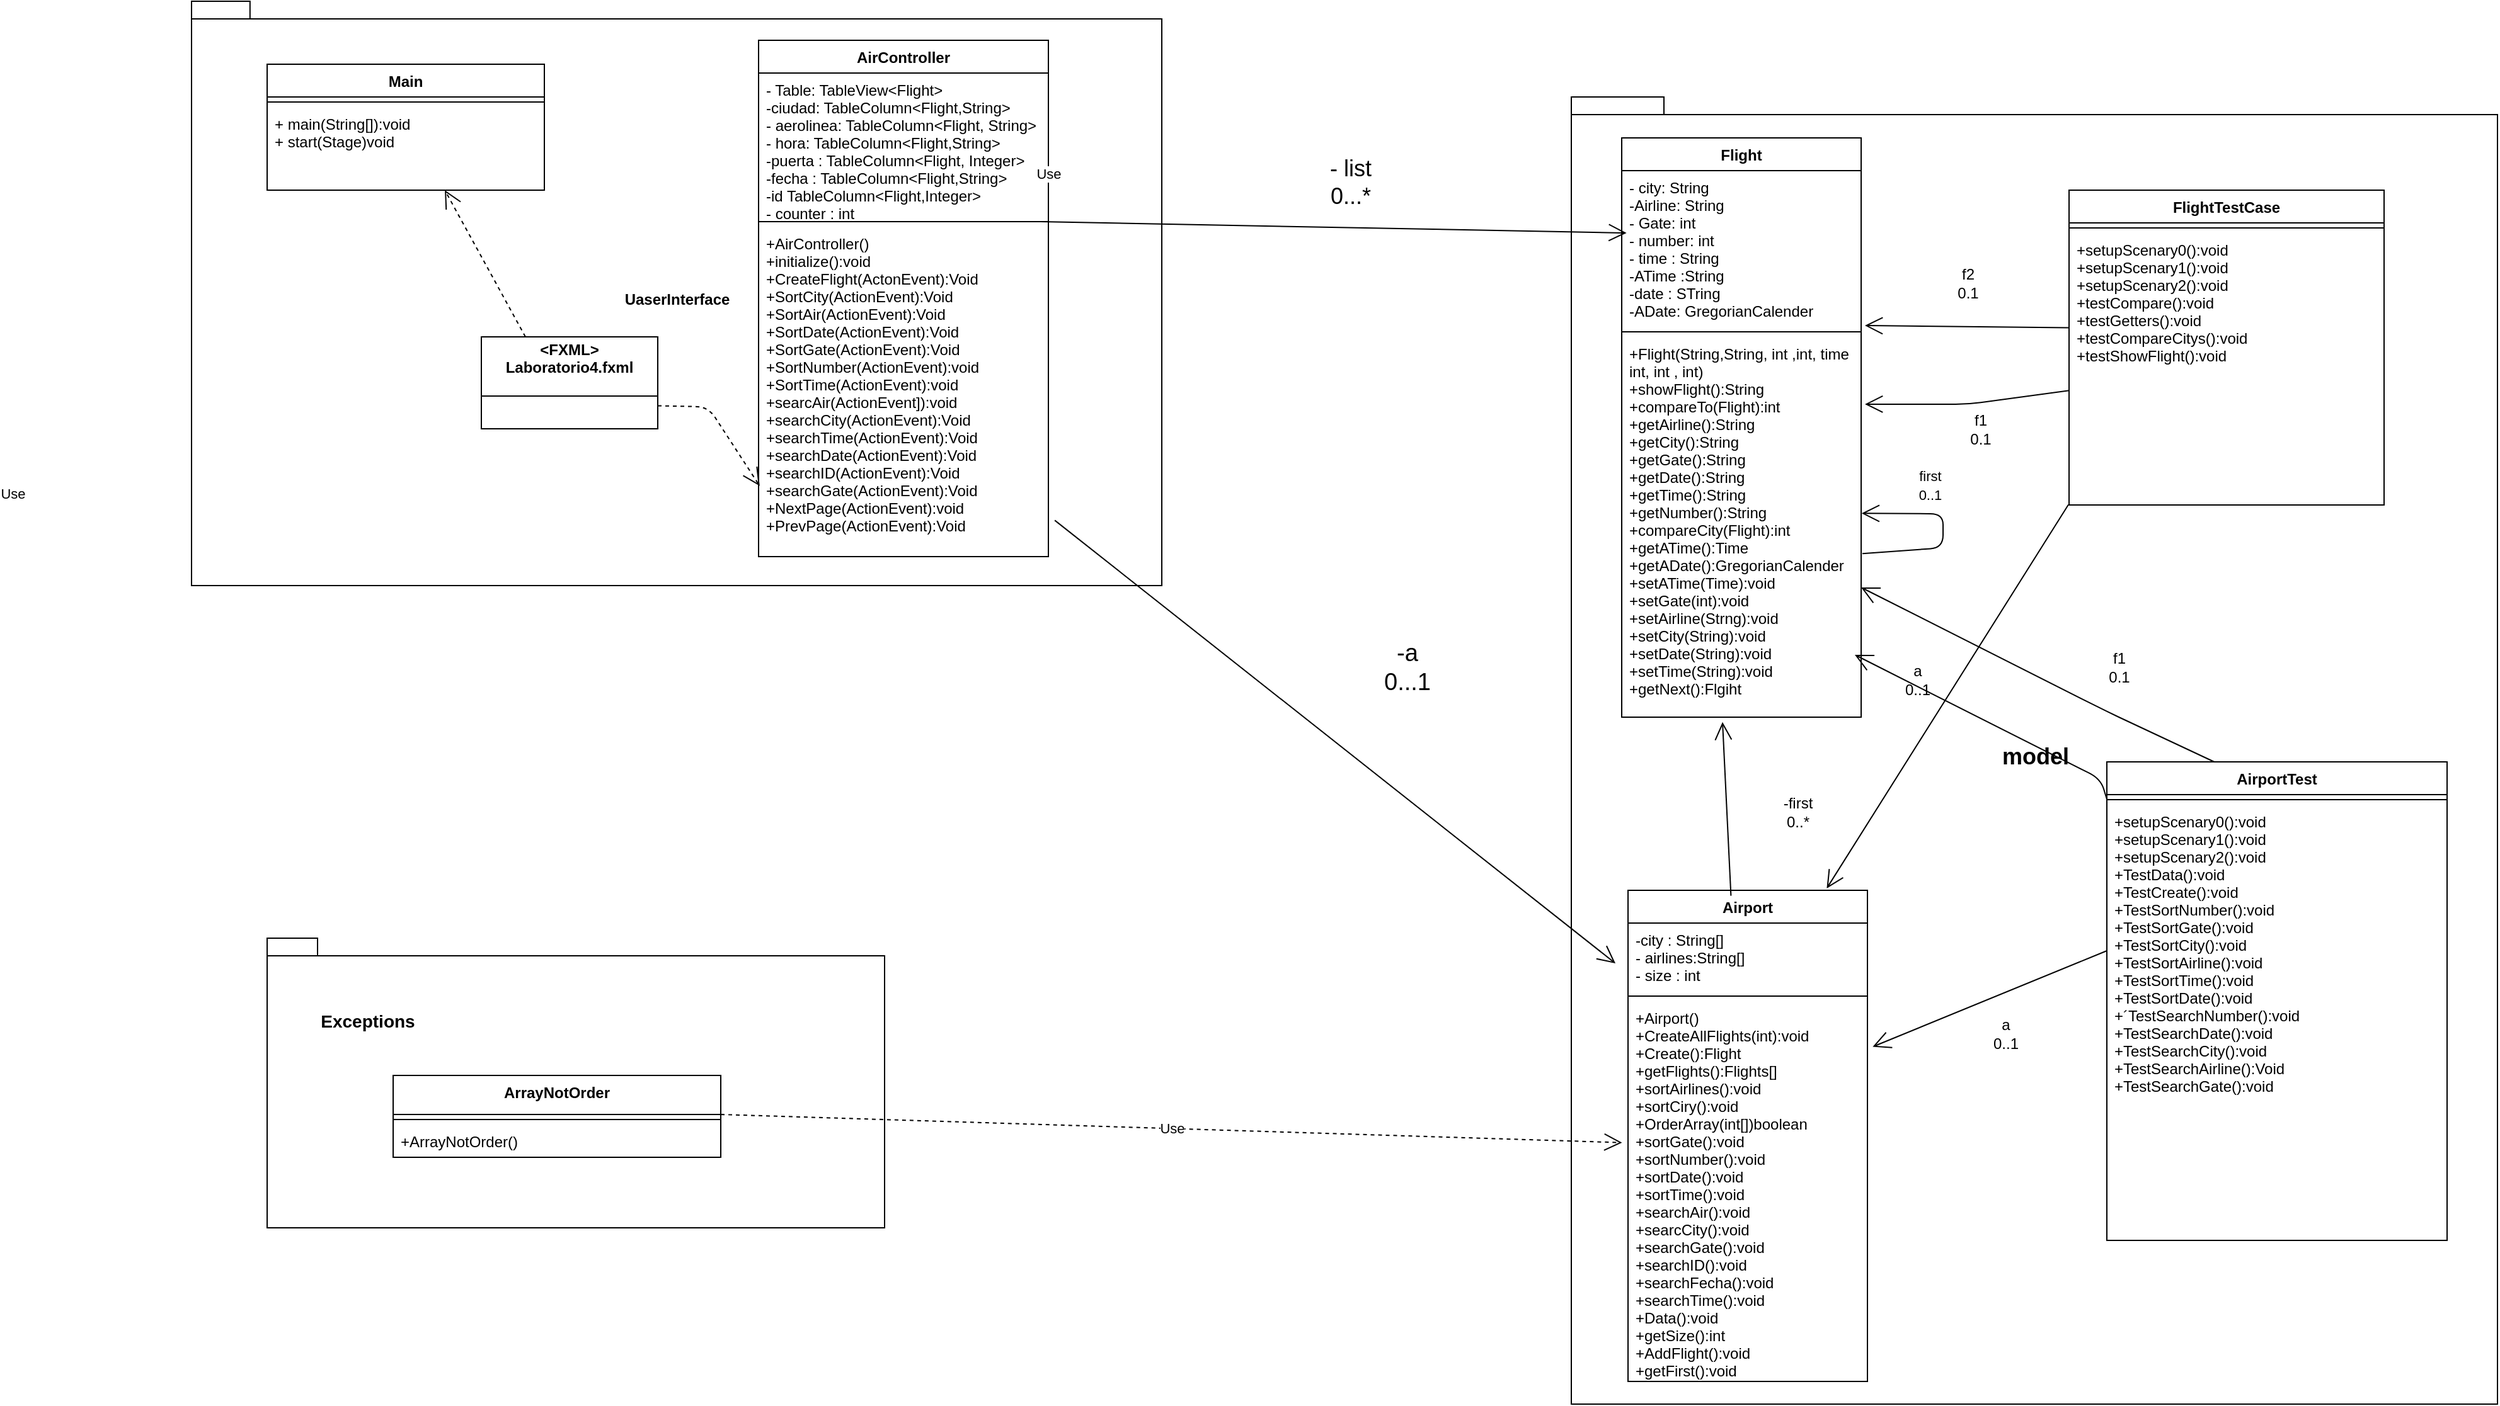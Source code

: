 <mxfile version="10.6.7" type="device"><diagram id="pXlKESK_AugrCbRlmNKC" name="Page-1"><mxGraphModel dx="1906" dy="484" grid="1" gridSize="10" guides="1" tooltips="1" connect="1" arrows="1" fold="1" page="1" pageScale="1" pageWidth="826" pageHeight="1169" math="0" shadow="0"><root><mxCell id="0"/><mxCell id="1" parent="0"/><mxCell id="Qr_05Hp5qxm_Ou_s5x_C-9" value="" style="shape=folder;fontStyle=1;spacingTop=10;tabWidth=40;tabHeight=14;tabPosition=left;html=1;" parent="1" vertex="1"><mxGeometry x="130" y="760" width="490" height="230" as="geometry"/></mxCell><mxCell id="Qr_05Hp5qxm_Ou_s5x_C-3" value="&lt;span style=&quot;font-size: 18px&quot;&gt;model&lt;/span&gt;" style="shape=folder;fontStyle=1;spacingTop=10;tabWidth=40;tabHeight=14;tabPosition=left;html=1;" parent="1" vertex="1"><mxGeometry x="1165" y="92" width="735" height="1038" as="geometry"/></mxCell><mxCell id="GJmYGY8POhVvveNpbq56-24" value="&lt;span&gt;UaserInterface&lt;/span&gt;" style="shape=folder;fontStyle=1;spacingTop=10;tabWidth=40;tabHeight=14;tabPosition=left;html=1;" parent="1" vertex="1"><mxGeometry x="70" y="16" width="770" height="464" as="geometry"/></mxCell><mxCell id="GJmYGY8POhVvveNpbq56-1" value="Main" style="swimlane;fontStyle=1;align=center;verticalAlign=top;childLayout=stackLayout;horizontal=1;startSize=26;horizontalStack=0;resizeParent=1;resizeParentMax=0;resizeLast=0;collapsible=1;marginBottom=0;" parent="1" vertex="1"><mxGeometry x="130" y="66" width="220" height="100" as="geometry"/></mxCell><mxCell id="GJmYGY8POhVvveNpbq56-3" value="" style="line;strokeWidth=1;fillColor=none;align=left;verticalAlign=middle;spacingTop=-1;spacingLeft=3;spacingRight=3;rotatable=0;labelPosition=right;points=[];portConstraint=eastwest;" parent="GJmYGY8POhVvveNpbq56-1" vertex="1"><mxGeometry y="26" width="220" height="8" as="geometry"/></mxCell><mxCell id="GJmYGY8POhVvveNpbq56-4" value="+ main(String[]):void&#10;+ start(Stage)void&#10;" style="text;strokeColor=none;fillColor=none;align=left;verticalAlign=top;spacingLeft=4;spacingRight=4;overflow=hidden;rotatable=0;points=[[0,0.5],[1,0.5]];portConstraint=eastwest;" parent="GJmYGY8POhVvveNpbq56-1" vertex="1"><mxGeometry y="34" width="220" height="66" as="geometry"/></mxCell><mxCell id="GJmYGY8POhVvveNpbq56-5" value="AirController" style="swimlane;fontStyle=1;align=center;verticalAlign=top;childLayout=stackLayout;horizontal=1;startSize=26;horizontalStack=0;resizeParent=1;resizeParentMax=0;resizeLast=0;collapsible=1;marginBottom=0;" parent="1" vertex="1"><mxGeometry x="520" y="47" width="230" height="410" as="geometry"/></mxCell><mxCell id="GJmYGY8POhVvveNpbq56-6" value="- Table: TableView&lt;Flight&gt;&#10;-ciudad: TableColumn&lt;Flight,String&gt;&#10;- aerolinea: TableColumn&lt;Flight, String&gt;&#10;- hora: TableColumn&lt;Flight,String&gt;&#10;-puerta : TableColumn&lt;Flight, Integer&gt;&#10;-fecha : TableColumn&lt;Flight,String&gt;&#10;-id TableColumn&lt;Flight,Integer&gt;&#10;- counter : int&#10;&#10;" style="text;strokeColor=none;fillColor=none;align=left;verticalAlign=top;spacingLeft=4;spacingRight=4;overflow=hidden;rotatable=0;points=[[0,0.5],[1,0.5]];portConstraint=eastwest;" parent="GJmYGY8POhVvveNpbq56-5" vertex="1"><mxGeometry y="26" width="230" height="114" as="geometry"/></mxCell><mxCell id="GJmYGY8POhVvveNpbq56-7" value="" style="line;strokeWidth=1;fillColor=none;align=left;verticalAlign=middle;spacingTop=-1;spacingLeft=3;spacingRight=3;rotatable=0;labelPosition=right;points=[];portConstraint=eastwest;" parent="GJmYGY8POhVvveNpbq56-5" vertex="1"><mxGeometry y="140" width="230" height="8" as="geometry"/></mxCell><mxCell id="GJmYGY8POhVvveNpbq56-8" value="+AirController()&#10;+initialize():void&#10;+CreateFlight(ActonEvent):Void&#10;+SortCity(ActionEvent):Void&#10;+SortAir(ActionEvent):Void&#10;+SortDate(ActionEvent):Void&#10;+SortGate(ActionEvent):Void&#10;+SortNumber(ActionEvent):void&#10;+SortTime(ActionEvent):void&#10;+searcAir(ActionEvent]):void&#10;+searchCity(ActionEvent):Void&#10;+searchTime(ActionEvent):Void&#10;+searchDate(ActionEvent):Void&#10;+searchID(ActionEvent):Void&#10;+searchGate(ActionEvent):Void&#10;+NextPage(ActionEvent):void&#10;+PrevPage(ActionEvent):Void&#10;&#10;&#10;&#10;&#10;&#10;&#10;&#10;&#10;" style="text;strokeColor=none;fillColor=none;align=left;verticalAlign=top;spacingLeft=4;spacingRight=4;overflow=hidden;rotatable=0;points=[[0,0.5],[1,0.5]];portConstraint=eastwest;" parent="GJmYGY8POhVvveNpbq56-5" vertex="1"><mxGeometry y="148" width="230" height="262" as="geometry"/></mxCell><mxCell id="GJmYGY8POhVvveNpbq56-9" value="" style="endArrow=open;endFill=1;endSize=12;html=1;exitX=0.972;exitY=0.507;exitDx=0;exitDy=0;exitPerimeter=0;" parent="1" source="GJmYGY8POhVvveNpbq56-7" edge="1"><mxGeometry width="160" relative="1" as="geometry"><mxPoint x="780" y="220" as="sourcePoint"/><mxPoint x="1208.824" y="200" as="targetPoint"/></mxGeometry></mxCell><mxCell id="GJmYGY8POhVvveNpbq56-10" value="Flight" style="swimlane;fontStyle=1;align=center;verticalAlign=top;childLayout=stackLayout;horizontal=1;startSize=26;horizontalStack=0;resizeParent=1;resizeParentMax=0;resizeLast=0;collapsible=1;marginBottom=0;" parent="1" vertex="1"><mxGeometry x="1205" y="124.5" width="190" height="460" as="geometry"/></mxCell><mxCell id="GJmYGY8POhVvveNpbq56-11" value="- city: String&#10;-Airline: String&#10;- Gate: int&#10;- number: int&#10;- time : String&#10;-ATime :String&#10;-date : STring&#10;-ADate: GregorianCalender&#10;&#10;" style="text;strokeColor=none;fillColor=none;align=left;verticalAlign=top;spacingLeft=4;spacingRight=4;overflow=hidden;rotatable=0;points=[[0,0.5],[1,0.5]];portConstraint=eastwest;" parent="GJmYGY8POhVvveNpbq56-10" vertex="1"><mxGeometry y="26" width="190" height="124" as="geometry"/></mxCell><mxCell id="GJmYGY8POhVvveNpbq56-12" value="" style="line;strokeWidth=1;fillColor=none;align=left;verticalAlign=middle;spacingTop=-1;spacingLeft=3;spacingRight=3;rotatable=0;labelPosition=right;points=[];portConstraint=eastwest;" parent="GJmYGY8POhVvveNpbq56-10" vertex="1"><mxGeometry y="150" width="190" height="8" as="geometry"/></mxCell><mxCell id="GJmYGY8POhVvveNpbq56-13" value="+Flight(String,String, int ,int, time&#10;int, int , int)&#10;+showFlight():String&#10;+compareTo(Flight):int&#10;+getAirline():String&#10;+getCity():String&#10;+getGate():String&#10;+getDate():String&#10;+getTime():String&#10;+getNumber():String&#10;+compareCity(Flight):int&#10;+getATime():Time&#10;+getADate():GregorianCalender&#10;+setATime(Time):void&#10;+setGate(int):void&#10;+setAirline(Strng):void&#10;+setCity(String):void&#10;+setDate(String):void&#10;+setTime(String):void&#10;+getNext():Flgiht&#10;&#10;&#10;" style="text;strokeColor=none;fillColor=none;align=left;verticalAlign=top;spacingLeft=4;spacingRight=4;overflow=hidden;rotatable=0;points=[[0,0.5],[1,0.5]];portConstraint=eastwest;" parent="GJmYGY8POhVvveNpbq56-10" vertex="1"><mxGeometry y="158" width="190" height="302" as="geometry"/></mxCell><mxCell id="SWiuslDJic2HFIslM1-S-1" value="" style="endArrow=open;endFill=1;endSize=12;html=1;exitX=1.005;exitY=0.57;exitDx=0;exitDy=0;exitPerimeter=0;entryX=1.002;entryY=0.464;entryDx=0;entryDy=0;entryPerimeter=0;" parent="GJmYGY8POhVvveNpbq56-10" source="GJmYGY8POhVvveNpbq56-13" target="GJmYGY8POhVvveNpbq56-13" edge="1"><mxGeometry width="160" relative="1" as="geometry"><mxPoint x="185" y="315.5" as="sourcePoint"/><mxPoint x="345" y="315.5" as="targetPoint"/><Array as="points"><mxPoint x="255" y="325.5"/><mxPoint x="255" y="298.5"/></Array></mxGeometry></mxCell><mxCell id="GJmYGY8POhVvveNpbq56-14" value="&lt;div style=&quot;font-size: 18px&quot;&gt;&lt;font style=&quot;font-size: 18px&quot;&gt;- list&lt;/font&gt;&lt;/div&gt;&lt;div style=&quot;font-size: 18px&quot;&gt;&lt;font style=&quot;font-size: 18px&quot;&gt;0...*&lt;/font&gt;&lt;br&gt;&lt;/div&gt;" style="text;html=1;strokeColor=none;fillColor=none;align=center;verticalAlign=middle;whiteSpace=wrap;rounded=0;" parent="1" vertex="1"><mxGeometry x="930" y="130" width="120" height="60" as="geometry"/></mxCell><mxCell id="GJmYGY8POhVvveNpbq56-15" value="Airport" style="swimlane;fontStyle=1;align=center;verticalAlign=top;childLayout=stackLayout;horizontal=1;startSize=26;horizontalStack=0;resizeParent=1;resizeParentMax=0;resizeLast=0;collapsible=1;marginBottom=0;" parent="1" vertex="1"><mxGeometry x="1210" y="722" width="190" height="390" as="geometry"/></mxCell><mxCell id="GJmYGY8POhVvveNpbq56-16" value="-city : String[]&#10;- airlines:String[]&#10;- size : int&#10;" style="text;strokeColor=none;fillColor=none;align=left;verticalAlign=top;spacingLeft=4;spacingRight=4;overflow=hidden;rotatable=0;points=[[0,0.5],[1,0.5]];portConstraint=eastwest;" parent="GJmYGY8POhVvveNpbq56-15" vertex="1"><mxGeometry y="26" width="190" height="54" as="geometry"/></mxCell><mxCell id="GJmYGY8POhVvveNpbq56-17" value="" style="line;strokeWidth=1;fillColor=none;align=left;verticalAlign=middle;spacingTop=-1;spacingLeft=3;spacingRight=3;rotatable=0;labelPosition=right;points=[];portConstraint=eastwest;" parent="GJmYGY8POhVvveNpbq56-15" vertex="1"><mxGeometry y="80" width="190" height="8" as="geometry"/></mxCell><mxCell id="GJmYGY8POhVvveNpbq56-18" value="+Airport()&#10;+CreateAllFlights(int):void&#10;+Create():Flight&#10;+getFlights():Flights[]&#10;+sortAirlines():void&#10;+sortCiry():void&#10;+OrderArray(int[])boolean&#10;+sortGate():void&#10;+sortNumber():void&#10;+sortDate():void&#10;+sortTime():void&#10;+searchAir():void&#10;+searcCity():void&#10;+searchGate():void&#10;+searchID():void&#10;+searchFecha():void&#10;+searchTime():void&#10;+Data():void&#10;+getSize():int&#10;+AddFlight():void&#10;+getFirst():void&#10;&#10;&#10;" style="text;strokeColor=none;fillColor=none;align=left;verticalAlign=top;spacingLeft=4;spacingRight=4;overflow=hidden;rotatable=0;points=[[0,0.5],[1,0.5]];portConstraint=eastwest;" parent="GJmYGY8POhVvveNpbq56-15" vertex="1"><mxGeometry y="88" width="190" height="302" as="geometry"/></mxCell><mxCell id="GJmYGY8POhVvveNpbq56-19" value="" style="endArrow=open;endFill=1;endSize=12;html=1;entryX=0.421;entryY=1.013;entryDx=0;entryDy=0;entryPerimeter=0;exitX=0.43;exitY=0.011;exitDx=0;exitDy=0;exitPerimeter=0;" parent="1" source="GJmYGY8POhVvveNpbq56-15" target="GJmYGY8POhVvveNpbq56-13" edge="1"><mxGeometry width="160" relative="1" as="geometry"><mxPoint x="1240" y="680" as="sourcePoint"/><mxPoint x="1290" y="590" as="targetPoint"/></mxGeometry></mxCell><mxCell id="GJmYGY8POhVvveNpbq56-20" value="&lt;div&gt;-first&lt;/div&gt;&lt;div&gt;0..*&lt;br&gt;&lt;/div&gt;" style="text;html=1;strokeColor=none;fillColor=none;align=center;verticalAlign=middle;whiteSpace=wrap;rounded=0;" parent="1" vertex="1"><mxGeometry x="1300" y="640" width="90" height="40" as="geometry"/></mxCell><mxCell id="GJmYGY8POhVvveNpbq56-21" value="" style="endArrow=open;endFill=1;endSize=12;html=1;exitX=1.022;exitY=0.89;exitDx=0;exitDy=0;exitPerimeter=0;" parent="1" source="GJmYGY8POhVvveNpbq56-8" edge="1"><mxGeometry width="160" relative="1" as="geometry"><mxPoint x="800" y="350" as="sourcePoint"/><mxPoint x="1200" y="780" as="targetPoint"/></mxGeometry></mxCell><mxCell id="GJmYGY8POhVvveNpbq56-22" value="&lt;div style=&quot;font-size: 19px&quot;&gt;&lt;font style=&quot;font-size: 19px&quot;&gt;-a&lt;/font&gt;&lt;/div&gt;&lt;div style=&quot;font-size: 19px&quot;&gt;&lt;font style=&quot;font-size: 19px&quot;&gt;0...1&lt;br&gt;&lt;/font&gt;&lt;/div&gt;" style="text;html=1;strokeColor=none;fillColor=none;align=center;verticalAlign=middle;whiteSpace=wrap;rounded=0;" parent="1" vertex="1"><mxGeometry x="990" y="510" width="90" height="70" as="geometry"/></mxCell><mxCell id="GJmYGY8POhVvveNpbq56-29" value="&lt;FXML&gt;&#10;Laboratorio4.fxml&#10;" style="swimlane;fontStyle=1;childLayout=stackLayout;horizontal=1;startSize=47;fillColor=none;horizontalStack=0;resizeParent=1;resizeParentMax=0;resizeLast=0;collapsible=1;marginBottom=0;" parent="1" vertex="1"><mxGeometry x="300" y="282.5" width="140" height="73" as="geometry"/></mxCell><mxCell id="Qr_05Hp5qxm_Ou_s5x_C-1" value="Use" style="endArrow=open;endSize=12;dashed=1;html=1;entryX=0.004;entryY=0.786;entryDx=0;entryDy=0;entryPerimeter=0;exitX=1;exitY=0.75;exitDx=0;exitDy=0;" parent="1" source="GJmYGY8POhVvveNpbq56-29" target="GJmYGY8POhVvveNpbq56-8" edge="1"><mxGeometry x="-0.012" y="371" width="160" relative="1" as="geometry"><mxPoint x="390" y="390" as="sourcePoint"/><mxPoint x="550" y="390" as="targetPoint"/><Array as="points"><mxPoint x="480" y="338"/></Array><mxPoint x="-50" y="3" as="offset"/></mxGeometry></mxCell><mxCell id="Qr_05Hp5qxm_Ou_s5x_C-2" value="Use" style="endArrow=open;endSize=12;dashed=1;html=1;entryX=0.641;entryY=1;entryDx=0;entryDy=0;entryPerimeter=0;exitX=0.25;exitY=0;exitDx=0;exitDy=0;" parent="1" source="GJmYGY8POhVvveNpbq56-29" target="GJmYGY8POhVvveNpbq56-4" edge="1"><mxGeometry x="-0.012" y="371" width="160" relative="1" as="geometry"><mxPoint x="450" y="347" as="sourcePoint"/><mxPoint x="531" y="348" as="targetPoint"/><Array as="points"/><mxPoint x="-50" y="3" as="offset"/></mxGeometry></mxCell><mxCell id="Qr_05Hp5qxm_Ou_s5x_C-4" value="ArrayNotOrder" style="swimlane;fontStyle=1;align=center;verticalAlign=top;childLayout=stackLayout;horizontal=1;startSize=31;horizontalStack=0;resizeParent=1;resizeParentMax=0;resizeLast=0;collapsible=1;marginBottom=0;" parent="1" vertex="1"><mxGeometry x="230" y="869" width="260" height="65" as="geometry"/></mxCell><mxCell id="Qr_05Hp5qxm_Ou_s5x_C-6" value="" style="line;strokeWidth=1;fillColor=none;align=left;verticalAlign=middle;spacingTop=-1;spacingLeft=3;spacingRight=3;rotatable=0;labelPosition=right;points=[];portConstraint=eastwest;" parent="Qr_05Hp5qxm_Ou_s5x_C-4" vertex="1"><mxGeometry y="31" width="260" height="8" as="geometry"/></mxCell><mxCell id="Qr_05Hp5qxm_Ou_s5x_C-7" value="+ArrayNotOrder()" style="text;strokeColor=none;fillColor=none;align=left;verticalAlign=top;spacingLeft=4;spacingRight=4;overflow=hidden;rotatable=0;points=[[0,0.5],[1,0.5]];portConstraint=eastwest;" parent="Qr_05Hp5qxm_Ou_s5x_C-4" vertex="1"><mxGeometry y="39" width="260" height="26" as="geometry"/></mxCell><mxCell id="Qr_05Hp5qxm_Ou_s5x_C-10" value="&lt;b&gt;&lt;font style=&quot;font-size: 14px&quot;&gt;Exceptions&lt;/font&gt;&lt;/b&gt;" style="text;html=1;strokeColor=none;fillColor=none;align=center;verticalAlign=middle;whiteSpace=wrap;rounded=0;" parent="1" vertex="1"><mxGeometry x="170" y="802" width="80" height="48" as="geometry"/></mxCell><mxCell id="Qr_05Hp5qxm_Ou_s5x_C-11" value="Use" style="endArrow=open;endSize=12;dashed=1;html=1;entryX=-0.025;entryY=0.372;entryDx=0;entryDy=0;entryPerimeter=0;" parent="1" target="GJmYGY8POhVvveNpbq56-18" edge="1"><mxGeometry width="160" relative="1" as="geometry"><mxPoint x="490" y="900" as="sourcePoint"/><mxPoint x="650" y="900" as="targetPoint"/></mxGeometry></mxCell><mxCell id="SWiuslDJic2HFIslM1-S-2" value="&lt;font style=&quot;font-size: 11px&quot;&gt;first&lt;br&gt;0..1&lt;/font&gt;&lt;br&gt;" style="text;html=1;strokeColor=none;fillColor=none;align=center;verticalAlign=middle;whiteSpace=wrap;rounded=0;" parent="1" vertex="1"><mxGeometry x="1430" y="390" width="40" height="20" as="geometry"/></mxCell><mxCell id="Dkb7cOjh7jaTvZpyEAcg-1" value="FlightTestCase" style="swimlane;fontStyle=1;align=center;verticalAlign=top;childLayout=stackLayout;horizontal=1;startSize=26;horizontalStack=0;resizeParent=1;resizeParentMax=0;resizeLast=0;collapsible=1;marginBottom=0;" parent="1" vertex="1"><mxGeometry x="1560" y="166" width="250" height="250" as="geometry"/></mxCell><mxCell id="Dkb7cOjh7jaTvZpyEAcg-3" value="" style="line;strokeWidth=1;fillColor=none;align=left;verticalAlign=middle;spacingTop=-1;spacingLeft=3;spacingRight=3;rotatable=0;labelPosition=right;points=[];portConstraint=eastwest;" parent="Dkb7cOjh7jaTvZpyEAcg-1" vertex="1"><mxGeometry y="26" width="250" height="8" as="geometry"/></mxCell><mxCell id="Dkb7cOjh7jaTvZpyEAcg-4" value="+setupScenary0():void&#10;+setupScenary1():void&#10;+setupScenary2():void&#10;+testCompare():void&#10;+testGetters():void&#10;+testCompareCitys():void&#10;+testShowFlight():void&#10;&#10;" style="text;strokeColor=none;fillColor=none;align=left;verticalAlign=top;spacingLeft=4;spacingRight=4;overflow=hidden;rotatable=0;points=[[0,0.5],[1,0.5]];portConstraint=eastwest;" parent="Dkb7cOjh7jaTvZpyEAcg-1" vertex="1"><mxGeometry y="34" width="250" height="216" as="geometry"/></mxCell><mxCell id="Dkb7cOjh7jaTvZpyEAcg-5" value="" style="endArrow=open;endFill=1;endSize=12;html=1;entryX=1.016;entryY=0.177;entryDx=0;entryDy=0;entryPerimeter=0;" parent="1" source="Dkb7cOjh7jaTvZpyEAcg-4" target="GJmYGY8POhVvveNpbq56-13" edge="1"><mxGeometry width="160" relative="1" as="geometry"><mxPoint x="1460" y="320" as="sourcePoint"/><mxPoint x="1620" y="320" as="targetPoint"/><Array as="points"><mxPoint x="1480" y="336"/></Array></mxGeometry></mxCell><mxCell id="Dkb7cOjh7jaTvZpyEAcg-6" value="" style="endArrow=open;endFill=1;endSize=12;html=1;entryX=1.016;entryY=0.075;entryDx=0;entryDy=0;entryPerimeter=0;" parent="1" edge="1"><mxGeometry width="160" relative="1" as="geometry"><mxPoint x="1560" y="275.193" as="sourcePoint"/><mxPoint x="1398" y="273.5" as="targetPoint"/></mxGeometry></mxCell><mxCell id="Dkb7cOjh7jaTvZpyEAcg-7" value="f1&lt;br&gt;0.1&lt;br&gt;" style="text;html=1;strokeColor=none;fillColor=none;align=center;verticalAlign=middle;whiteSpace=wrap;rounded=0;" parent="1" vertex="1"><mxGeometry x="1470" y="346" width="40" height="20" as="geometry"/></mxCell><mxCell id="Dkb7cOjh7jaTvZpyEAcg-10" value="f2&lt;br&gt;0.1&lt;br&gt;" style="text;html=1;strokeColor=none;fillColor=none;align=center;verticalAlign=middle;whiteSpace=wrap;rounded=0;" parent="1" vertex="1"><mxGeometry x="1460" y="230" width="40" height="20" as="geometry"/></mxCell><mxCell id="Dkb7cOjh7jaTvZpyEAcg-11" value="" style="endArrow=open;endFill=1;endSize=12;html=1;exitX=-0.002;exitY=0.999;exitDx=0;exitDy=0;exitPerimeter=0;entryX=0.83;entryY=-0.004;entryDx=0;entryDy=0;entryPerimeter=0;" parent="1" source="Dkb7cOjh7jaTvZpyEAcg-4" target="GJmYGY8POhVvveNpbq56-15" edge="1"><mxGeometry width="160" relative="1" as="geometry"><mxPoint x="1470" y="520" as="sourcePoint"/><mxPoint x="1630" y="520" as="targetPoint"/></mxGeometry></mxCell><mxCell id="Dkb7cOjh7jaTvZpyEAcg-12" value="a&lt;br&gt;0..1&lt;br&gt;" style="text;html=1;strokeColor=none;fillColor=none;align=center;verticalAlign=middle;whiteSpace=wrap;rounded=0;" parent="1" vertex="1"><mxGeometry x="1420" y="545" width="40" height="20" as="geometry"/></mxCell><mxCell id="Dkb7cOjh7jaTvZpyEAcg-17" value="" style="endArrow=open;endFill=1;endSize=12;html=1;" parent="1" target="GJmYGY8POhVvveNpbq56-13" edge="1"><mxGeometry width="160" relative="1" as="geometry"><mxPoint x="1683.77" y="624" as="sourcePoint"/><mxPoint x="1570.294" y="560.206" as="targetPoint"/><Array as="points"><mxPoint x="1590" y="580"/></Array></mxGeometry></mxCell><mxCell id="Dkb7cOjh7jaTvZpyEAcg-18" value="f1&lt;br&gt;0.1&lt;br&gt;" style="text;html=1;strokeColor=none;fillColor=none;align=center;verticalAlign=middle;whiteSpace=wrap;rounded=0;" parent="1" vertex="1"><mxGeometry x="1580" y="535" width="40" height="20" as="geometry"/></mxCell><mxCell id="Dkb7cOjh7jaTvZpyEAcg-20" value="" style="endArrow=open;endFill=1;endSize=12;html=1;exitX=0;exitY=0.75;exitDx=0;exitDy=0;" parent="1" edge="1"><mxGeometry width="160" relative="1" as="geometry"><mxPoint x="1590.059" y="649.824" as="sourcePoint"/><mxPoint x="1390" y="534.991" as="targetPoint"/><Array as="points"><mxPoint x="1585" y="633.5"/></Array></mxGeometry></mxCell><mxCell id="Dkb7cOjh7jaTvZpyEAcg-22" value="AirportTest" style="swimlane;fontStyle=1;align=center;verticalAlign=top;childLayout=stackLayout;horizontal=1;startSize=26;horizontalStack=0;resizeParent=1;resizeParentMax=0;resizeLast=0;collapsible=1;marginBottom=0;" parent="1" vertex="1"><mxGeometry x="1590" y="620" width="270" height="380" as="geometry"/></mxCell><mxCell id="Dkb7cOjh7jaTvZpyEAcg-24" value="" style="line;strokeWidth=1;fillColor=none;align=left;verticalAlign=middle;spacingTop=-1;spacingLeft=3;spacingRight=3;rotatable=0;labelPosition=right;points=[];portConstraint=eastwest;" parent="Dkb7cOjh7jaTvZpyEAcg-22" vertex="1"><mxGeometry y="26" width="270" height="8" as="geometry"/></mxCell><mxCell id="Dkb7cOjh7jaTvZpyEAcg-25" value="+setupScenary0():void&#10;+setupScenary1():void&#10;+setupScenary2():void&#10;+TestData():void&#10;+TestCreate():void&#10;+TestSortNumber():void&#10;+TestSortGate():void&#10;+TestSortCity():void&#10;+TestSortAirline():void&#10;+TestSortTime():void&#10;+TestSortDate():void&#10;+´TestSearchNumber():void&#10;+TestSearchDate():void&#10;+TestSearchCity():void&#10;+TestSearchAirline():Void&#10;+TestSearchGate():void&#10;&#10;&#10;" style="text;strokeColor=none;fillColor=none;align=left;verticalAlign=top;spacingLeft=4;spacingRight=4;overflow=hidden;rotatable=0;points=[[0,0.5],[1,0.5]];portConstraint=eastwest;" parent="Dkb7cOjh7jaTvZpyEAcg-22" vertex="1"><mxGeometry y="34" width="270" height="346" as="geometry"/></mxCell><mxCell id="Dkb7cOjh7jaTvZpyEAcg-26" value="" style="endArrow=open;endFill=1;endSize=12;html=1;entryX=1.022;entryY=0.12;entryDx=0;entryDy=0;entryPerimeter=0;" parent="Dkb7cOjh7jaTvZpyEAcg-22" target="GJmYGY8POhVvveNpbq56-18" edge="1"><mxGeometry width="160" relative="1" as="geometry"><mxPoint y="150" as="sourcePoint"/><mxPoint x="160" y="150" as="targetPoint"/></mxGeometry></mxCell><mxCell id="Dkb7cOjh7jaTvZpyEAcg-27" value="a&lt;br&gt;0..1&lt;br&gt;" style="text;html=1;strokeColor=none;fillColor=none;align=center;verticalAlign=middle;whiteSpace=wrap;rounded=0;" parent="1" vertex="1"><mxGeometry x="1490" y="826" width="40" height="20" as="geometry"/></mxCell></root></mxGraphModel></diagram></mxfile>